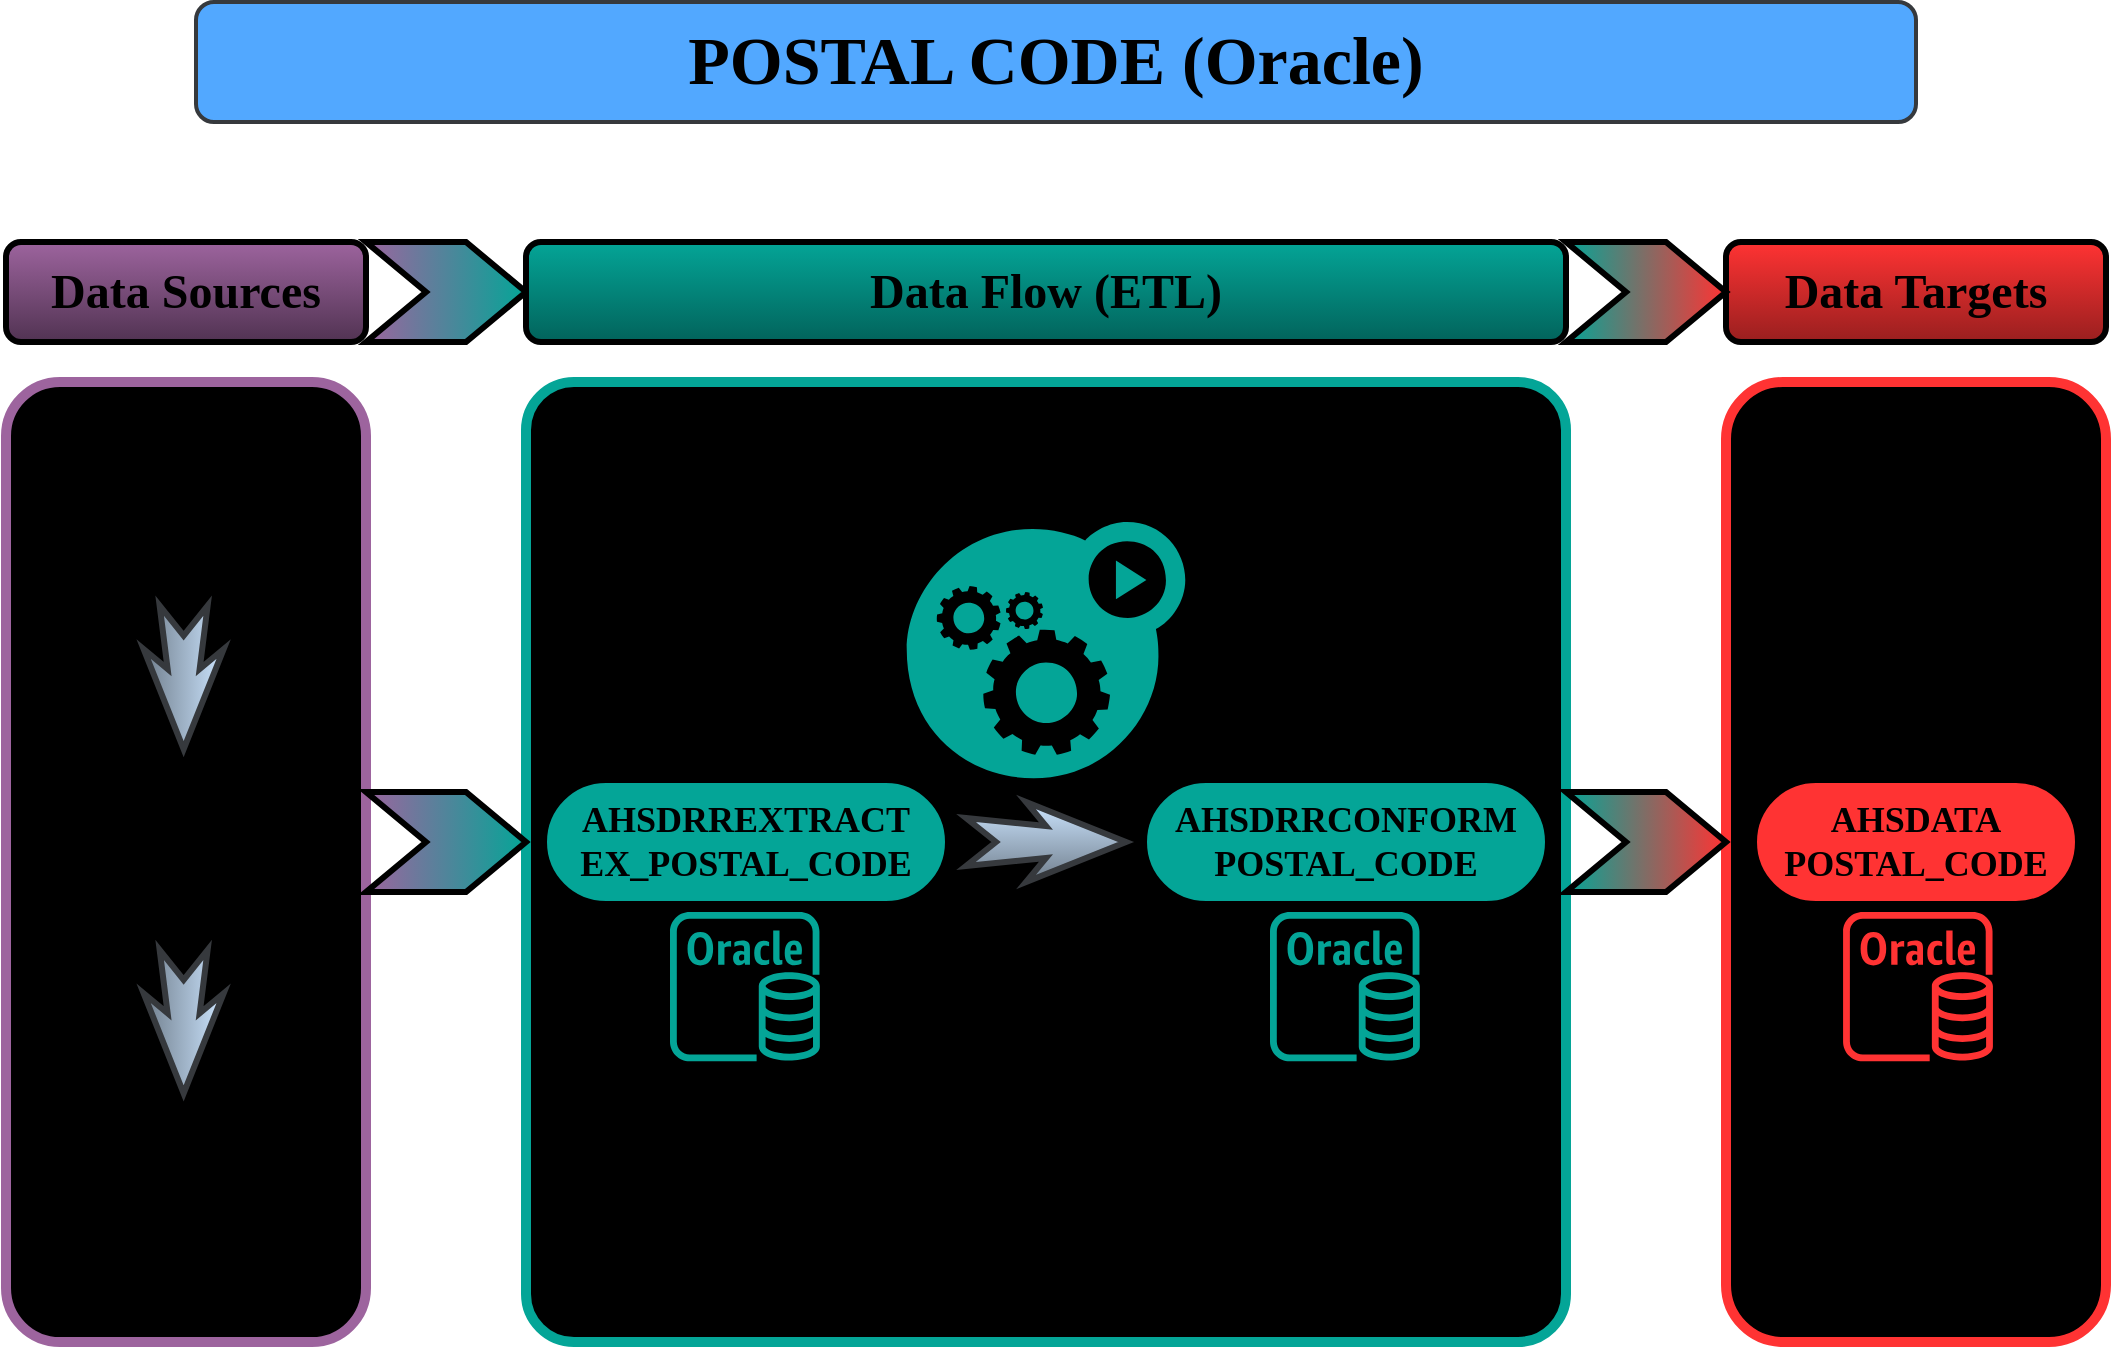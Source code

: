 <mxfile version="21.6.8" type="github">
  <diagram name="Page-1" id="2YBvvXClWsGukQMizWep">
    <mxGraphModel dx="1615" dy="834" grid="1" gridSize="10" guides="1" tooltips="1" connect="1" arrows="1" fold="1" page="1" pageScale="1" pageWidth="1100" pageHeight="850" background="#FFFFFF" math="0" shadow="0">
      <root>
        <mxCell id="0" />
        <mxCell id="1" parent="0" />
        <mxCell id="Vc_qNqWKN2TwWsNFO-2Q-7" value="&lt;font face=&quot;Tahoma&quot; size=&quot;1&quot; style=&quot;&quot;&gt;&lt;b style=&quot;font-size: 34px;&quot;&gt;POSTAL CODE (Oracle)&lt;/b&gt;&lt;/font&gt;" style="rounded=1;whiteSpace=wrap;html=1;fillColor=#52A8FF;strokeColor=#36393d;strokeWidth=2;flipH=1;flipV=1;" vertex="1" parent="1">
          <mxGeometry x="120" y="90" width="860" height="60" as="geometry" />
        </mxCell>
        <mxCell id="Vc_qNqWKN2TwWsNFO-2Q-98" value="" style="group" vertex="1" connectable="0" parent="1">
          <mxGeometry x="25" y="210" width="1050" height="550" as="geometry" />
        </mxCell>
        <mxCell id="Vc_qNqWKN2TwWsNFO-2Q-20" value="" style="rounded=1;whiteSpace=wrap;html=1;fontSize=17;fontStyle=1;fillColor=#000000;strokeColor=#04A597;strokeWidth=5;arcSize=5;container=0;" vertex="1" parent="Vc_qNqWKN2TwWsNFO-2Q-98">
          <mxGeometry x="260" y="70" width="520" height="480" as="geometry" />
        </mxCell>
        <mxCell id="Vc_qNqWKN2TwWsNFO-2Q-21" value="" style="rounded=1;whiteSpace=wrap;html=1;fontSize=17;fontStyle=1;fillColor=#000000;strokeColor=#FF3333;strokeWidth=5;" vertex="1" parent="Vc_qNqWKN2TwWsNFO-2Q-98">
          <mxGeometry x="860" y="70" width="190" height="480" as="geometry" />
        </mxCell>
        <mxCell id="Vc_qNqWKN2TwWsNFO-2Q-13" value="" style="rounded=1;whiteSpace=wrap;html=1;fontSize=17;fontStyle=1;fillColor=#000000;strokeColor=#9D649E;strokeWidth=5;container=0;labelBackgroundColor=#000000;fontColor=#FFFFFF;" vertex="1" parent="Vc_qNqWKN2TwWsNFO-2Q-98">
          <mxGeometry y="70" width="180" height="480" as="geometry" />
        </mxCell>
        <mxCell id="Vc_qNqWKN2TwWsNFO-2Q-78" value="" style="html=1;shadow=0;dashed=0;align=center;verticalAlign=middle;shape=mxgraph.arrows2.arrow;dy=0;dx=30;notch=30;fillColor=#9D649E;strokeColor=#000000;strokeWidth=3;container=0;gradientColor=#04A597;gradientDirection=east;" vertex="1" parent="Vc_qNqWKN2TwWsNFO-2Q-98">
          <mxGeometry x="180" y="275" width="80" height="50" as="geometry" />
        </mxCell>
        <mxCell id="Vc_qNqWKN2TwWsNFO-2Q-80" value="" style="html=1;shadow=0;dashed=0;align=center;verticalAlign=middle;shape=mxgraph.arrows2.arrow;dy=0;dx=30;notch=30;fillColor=#FF3333;strokeColor=#000000;strokeWidth=3;container=0;gradientColor=#04A597;gradientDirection=west;" vertex="1" parent="Vc_qNqWKN2TwWsNFO-2Q-98">
          <mxGeometry x="780" y="275" width="80" height="50" as="geometry" />
        </mxCell>
        <mxCell id="Vc_qNqWKN2TwWsNFO-2Q-92" value="" style="group" vertex="1" connectable="0" parent="Vc_qNqWKN2TwWsNFO-2Q-98">
          <mxGeometry x="44" y="85" width="89.644" height="448.221" as="geometry" />
        </mxCell>
        <mxCell id="Vc_qNqWKN2TwWsNFO-2Q-27" value="" style="shape=image;html=1;verticalAlign=top;verticalLabelPosition=bottom;labelBackgroundColor=#ffffff;imageAspect=0;aspect=fixed;image=https://cdn1.iconfinder.com/data/icons/DarkGlass_Reworked/128x128/mimetypes/zip3.png;container=0;" vertex="1" parent="Vc_qNqWKN2TwWsNFO-2Q-92">
          <mxGeometry width="89.644" height="89.644" as="geometry" />
        </mxCell>
        <mxCell id="Vc_qNqWKN2TwWsNFO-2Q-29" value="" style="shape=image;html=1;verticalAlign=top;verticalLabelPosition=bottom;labelBackgroundColor=#ffffff;imageAspect=0;aspect=fixed;image=https://cdn0.iconfinder.com/data/icons/Hosting_Icons/128/ftp-px-png.png;container=0;" vertex="1" parent="Vc_qNqWKN2TwWsNFO-2Q-92">
          <mxGeometry y="170.324" width="89.644" height="89.644" as="geometry" />
        </mxCell>
        <mxCell id="Vc_qNqWKN2TwWsNFO-2Q-30" value="" style="shape=image;html=1;verticalAlign=top;verticalLabelPosition=bottom;labelBackgroundColor=#ffffff;imageAspect=0;aspect=fixed;image=https://cdn3.iconfinder.com/data/icons/cad-database-presentation-spreadsheet-vector-fil-2/512/19-128.png;container=0;" vertex="1" parent="Vc_qNqWKN2TwWsNFO-2Q-92">
          <mxGeometry y="358.577" width="89.644" height="89.644" as="geometry" />
        </mxCell>
        <mxCell id="Vc_qNqWKN2TwWsNFO-2Q-32" value="" style="html=1;shadow=0;dashed=0;align=center;verticalAlign=middle;shape=mxgraph.arrows2.stylisedArrow;dy=0.6;dx=40;notch=15;feather=0.4;direction=south;container=0;fillColor=#cce5ff;gradientColor=#707E8C;strokeColor=#36393d;strokeWidth=3;" vertex="1" parent="Vc_qNqWKN2TwWsNFO-2Q-92">
          <mxGeometry x="24.822" y="96.816" width="40" height="71.715" as="geometry" />
        </mxCell>
        <mxCell id="Vc_qNqWKN2TwWsNFO-2Q-33" value="" style="html=1;shadow=0;dashed=0;align=center;verticalAlign=middle;shape=mxgraph.arrows2.stylisedArrow;dy=0.6;dx=40;notch=15;feather=0.4;direction=south;container=0;fillColor=#cce5ff;gradientColor=#707E8C;strokeColor=#36393d;strokeWidth=3;" vertex="1" parent="Vc_qNqWKN2TwWsNFO-2Q-92">
          <mxGeometry x="24.822" y="268.933" width="40" height="71.715" as="geometry" />
        </mxCell>
        <mxCell id="Vc_qNqWKN2TwWsNFO-2Q-93" value="" style="group" vertex="1" connectable="0" parent="Vc_qNqWKN2TwWsNFO-2Q-98">
          <mxGeometry x="875" y="270" width="160" height="139.771" as="geometry" />
        </mxCell>
        <mxCell id="Vc_qNqWKN2TwWsNFO-2Q-36" value="&lt;font style=&quot;font-size: 18px;&quot; face=&quot;Tahoma&quot;&gt;&lt;b style=&quot;&quot;&gt;AHSDATA&lt;br&gt;POSTAL_CODE&lt;/b&gt;&lt;/font&gt;" style="html=1;dashed=0;whiteSpace=wrap;shape=mxgraph.dfd.start;fillColor=#FF3333;" vertex="1" parent="Vc_qNqWKN2TwWsNFO-2Q-93">
          <mxGeometry width="160" height="60" as="geometry" />
        </mxCell>
        <mxCell id="Vc_qNqWKN2TwWsNFO-2Q-47" value="" style="sketch=0;outlineConnect=0;fontColor=#232F3E;gradientColor=none;fillColor=#FF3333;strokeColor=none;dashed=0;verticalLabelPosition=bottom;verticalAlign=top;align=center;html=1;fontSize=12;fontStyle=0;aspect=fixed;pointerEvents=1;shape=mxgraph.aws4.rds_oracle_instance;" vertex="1" parent="Vc_qNqWKN2TwWsNFO-2Q-93">
          <mxGeometry x="43.54" y="64.854" width="74.917" height="74.917" as="geometry" />
        </mxCell>
        <mxCell id="Vc_qNqWKN2TwWsNFO-2Q-96" value="" style="group" vertex="1" connectable="0" parent="Vc_qNqWKN2TwWsNFO-2Q-98">
          <mxGeometry width="1050" height="50" as="geometry" />
        </mxCell>
        <mxCell id="Vc_qNqWKN2TwWsNFO-2Q-2" value="&lt;font style=&quot;font-size: 24px;&quot;&gt;Data Sources&lt;/font&gt;" style="rounded=1;whiteSpace=wrap;html=1;fontSize=17;fontStyle=1;fillColor=#9D649E;strokeColor=#000000;strokeWidth=3;fontFamily=Tahoma;gradientColor=#513352;container=0;" vertex="1" parent="Vc_qNqWKN2TwWsNFO-2Q-96">
          <mxGeometry width="180" height="50" as="geometry" />
        </mxCell>
        <mxCell id="Vc_qNqWKN2TwWsNFO-2Q-6" value="&lt;font face=&quot;Tahoma&quot; style=&quot;font-size: 24px;&quot;&gt;Data Targets&lt;/font&gt;" style="rounded=1;whiteSpace=wrap;html=1;fontSize=17;fontStyle=1;strokeWidth=3;fillColor=#FF3333;strokeColor=#000000;gradientColor=#991F1F;container=0;" vertex="1" parent="Vc_qNqWKN2TwWsNFO-2Q-96">
          <mxGeometry x="860" width="190" height="50" as="geometry" />
        </mxCell>
        <mxCell id="Vc_qNqWKN2TwWsNFO-2Q-17" value="" style="html=1;shadow=0;dashed=0;align=center;verticalAlign=middle;shape=mxgraph.arrows2.arrow;dy=0;dx=30;notch=30;fillColor=#9D649E;strokeColor=#000000;strokeWidth=3;container=0;gradientColor=#04A597;gradientDirection=east;" vertex="1" parent="Vc_qNqWKN2TwWsNFO-2Q-96">
          <mxGeometry x="180" width="80" height="50" as="geometry" />
        </mxCell>
        <mxCell id="Vc_qNqWKN2TwWsNFO-2Q-19" value="&lt;font style=&quot;font-size: 24px;&quot;&gt;Data Flow (ETL)&lt;/font&gt;" style="rounded=1;whiteSpace=wrap;html=1;fontSize=17;fontStyle=1;strokeWidth=3;fontFamily=Tahoma;fillColor=#04A597;strokeColor=#000000;fontColor=#000000;gradientColor=#02635B;container=0;" vertex="1" parent="Vc_qNqWKN2TwWsNFO-2Q-96">
          <mxGeometry x="260" width="520" height="50" as="geometry" />
        </mxCell>
        <mxCell id="Vc_qNqWKN2TwWsNFO-2Q-70" value="" style="html=1;shadow=0;dashed=0;align=center;verticalAlign=middle;shape=mxgraph.arrows2.arrow;dy=0;dx=30;notch=30;fillColor=#FF3333;strokeColor=#000000;strokeWidth=3;container=0;gradientColor=#04A597;gradientDirection=west;" vertex="1" parent="Vc_qNqWKN2TwWsNFO-2Q-96">
          <mxGeometry x="780" width="80" height="50" as="geometry" />
        </mxCell>
        <mxCell id="Vc_qNqWKN2TwWsNFO-2Q-97" value="" style="group" vertex="1" connectable="0" parent="Vc_qNqWKN2TwWsNFO-2Q-98">
          <mxGeometry x="270" y="140.001" width="500" height="269.769" as="geometry" />
        </mxCell>
        <mxCell id="Vc_qNqWKN2TwWsNFO-2Q-25" value="&lt;font style=&quot;font-size: 18px;&quot; face=&quot;Tahoma&quot;&gt;&lt;b style=&quot;&quot;&gt;AHSDRREXTRACT&lt;br&gt;EX_POSTAL_CODE&lt;/b&gt;&lt;/font&gt;" style="html=1;dashed=0;whiteSpace=wrap;shape=mxgraph.dfd.start;fillColor=#04A597;container=0;" vertex="1" parent="Vc_qNqWKN2TwWsNFO-2Q-97">
          <mxGeometry y="129.999" width="200" height="60" as="geometry" />
        </mxCell>
        <mxCell id="Vc_qNqWKN2TwWsNFO-2Q-26" value="&lt;font style=&quot;font-size: 18px;&quot; face=&quot;Tahoma&quot;&gt;&lt;b style=&quot;&quot;&gt;AHSDRRCONFORM&lt;br&gt;POSTAL_CODE&lt;/b&gt;&lt;/font&gt;" style="html=1;dashed=0;whiteSpace=wrap;shape=mxgraph.dfd.start;fillColor=#04A597;container=0;" vertex="1" parent="Vc_qNqWKN2TwWsNFO-2Q-97">
          <mxGeometry x="300" y="129.999" width="200" height="60" as="geometry" />
        </mxCell>
        <mxCell id="Vc_qNqWKN2TwWsNFO-2Q-45" value="" style="sketch=0;outlineConnect=0;fontColor=#232F3E;gradientColor=none;fillColor=#04A597;strokeColor=none;dashed=0;verticalLabelPosition=bottom;verticalAlign=top;align=center;html=1;fontSize=12;fontStyle=0;aspect=fixed;pointerEvents=1;shape=mxgraph.aws4.rds_oracle_instance;container=0;strokeWidth=1;perimeterSpacing=0;" vertex="1" parent="Vc_qNqWKN2TwWsNFO-2Q-97">
          <mxGeometry x="62" y="194.852" width="74.917" height="74.917" as="geometry" />
        </mxCell>
        <mxCell id="Vc_qNqWKN2TwWsNFO-2Q-46" value="" style="sketch=0;outlineConnect=0;fontColor=#232F3E;gradientColor=none;fillColor=#04A597;strokeColor=none;dashed=0;verticalLabelPosition=bottom;verticalAlign=top;align=center;html=1;fontSize=12;fontStyle=0;aspect=fixed;pointerEvents=1;shape=mxgraph.aws4.rds_oracle_instance;container=0;" vertex="1" parent="Vc_qNqWKN2TwWsNFO-2Q-97">
          <mxGeometry x="362" y="194.852" width="74.917" height="74.917" as="geometry" />
        </mxCell>
        <mxCell id="Vc_qNqWKN2TwWsNFO-2Q-62" value="" style="sketch=0;html=1;aspect=fixed;strokeColor=none;shadow=0;fillColor=#04A597;verticalAlign=top;labelPosition=center;verticalLabelPosition=bottom;shape=mxgraph.gcp2.gear_load" vertex="1" parent="Vc_qNqWKN2TwWsNFO-2Q-97">
          <mxGeometry x="180.37" width="139.269" height="128.127" as="geometry" />
        </mxCell>
        <mxCell id="Vc_qNqWKN2TwWsNFO-2Q-91" value="" style="html=1;shadow=0;dashed=0;align=center;verticalAlign=middle;shape=mxgraph.arrows2.stylisedArrow;dy=0.6;dx=40;notch=15;feather=0.4;direction=east;container=0;fillColor=#cce5ff;gradientColor=#707E8C;strokeColor=#36393d;strokeWidth=3;" vertex="1" parent="Vc_qNqWKN2TwWsNFO-2Q-97">
          <mxGeometry x="210" y="139.999" width="80" height="40" as="geometry" />
        </mxCell>
      </root>
    </mxGraphModel>
  </diagram>
</mxfile>
